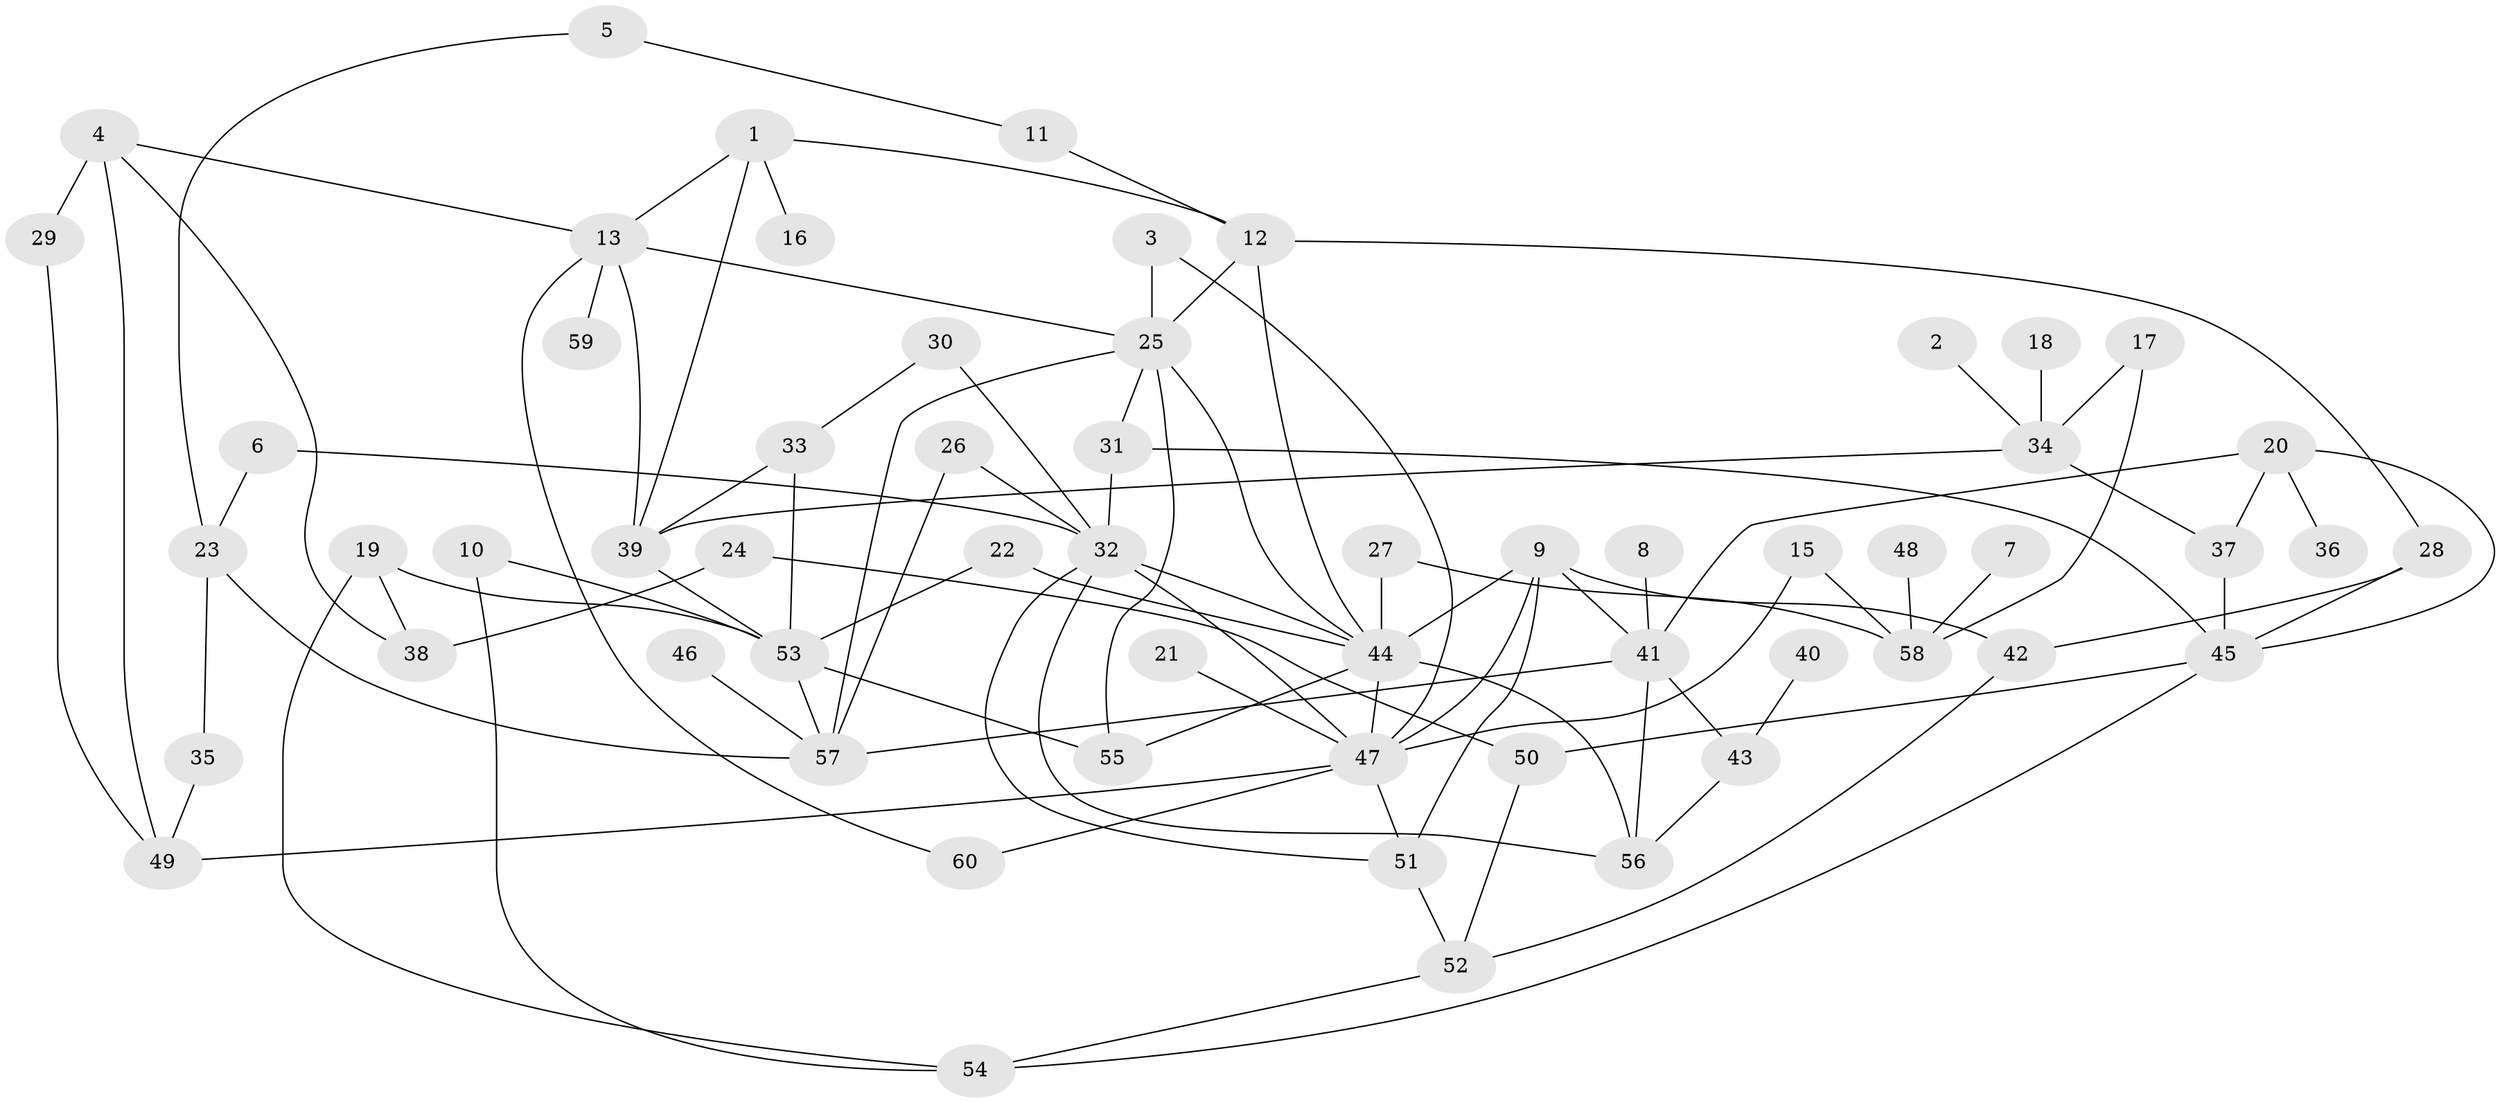 // original degree distribution, {2: 0.2916666666666667, 1: 0.18333333333333332, 5: 0.058333333333333334, 4: 0.15, 3: 0.2833333333333333, 6: 0.016666666666666666, 0: 0.008333333333333333, 7: 0.008333333333333333}
// Generated by graph-tools (version 1.1) at 2025/49/03/09/25 03:49:13]
// undirected, 59 vertices, 98 edges
graph export_dot {
graph [start="1"]
  node [color=gray90,style=filled];
  1;
  2;
  3;
  4;
  5;
  6;
  7;
  8;
  9;
  10;
  11;
  12;
  13;
  15;
  16;
  17;
  18;
  19;
  20;
  21;
  22;
  23;
  24;
  25;
  26;
  27;
  28;
  29;
  30;
  31;
  32;
  33;
  34;
  35;
  36;
  37;
  38;
  39;
  40;
  41;
  42;
  43;
  44;
  45;
  46;
  47;
  48;
  49;
  50;
  51;
  52;
  53;
  54;
  55;
  56;
  57;
  58;
  59;
  60;
  1 -- 12 [weight=1.0];
  1 -- 13 [weight=1.0];
  1 -- 16 [weight=1.0];
  1 -- 39 [weight=1.0];
  2 -- 34 [weight=1.0];
  3 -- 25 [weight=1.0];
  3 -- 47 [weight=1.0];
  4 -- 13 [weight=1.0];
  4 -- 29 [weight=1.0];
  4 -- 38 [weight=1.0];
  4 -- 49 [weight=1.0];
  5 -- 11 [weight=1.0];
  5 -- 23 [weight=1.0];
  6 -- 23 [weight=1.0];
  6 -- 32 [weight=1.0];
  7 -- 58 [weight=1.0];
  8 -- 41 [weight=1.0];
  9 -- 41 [weight=1.0];
  9 -- 42 [weight=1.0];
  9 -- 44 [weight=1.0];
  9 -- 47 [weight=1.0];
  9 -- 51 [weight=1.0];
  10 -- 53 [weight=1.0];
  10 -- 54 [weight=1.0];
  11 -- 12 [weight=1.0];
  12 -- 25 [weight=1.0];
  12 -- 28 [weight=1.0];
  12 -- 44 [weight=1.0];
  13 -- 25 [weight=1.0];
  13 -- 39 [weight=1.0];
  13 -- 59 [weight=1.0];
  13 -- 60 [weight=1.0];
  15 -- 47 [weight=1.0];
  15 -- 58 [weight=1.0];
  17 -- 34 [weight=1.0];
  17 -- 58 [weight=1.0];
  18 -- 34 [weight=1.0];
  19 -- 38 [weight=1.0];
  19 -- 53 [weight=1.0];
  19 -- 54 [weight=1.0];
  20 -- 36 [weight=1.0];
  20 -- 37 [weight=1.0];
  20 -- 41 [weight=1.0];
  20 -- 45 [weight=1.0];
  21 -- 47 [weight=1.0];
  22 -- 44 [weight=1.0];
  22 -- 53 [weight=1.0];
  23 -- 35 [weight=1.0];
  23 -- 57 [weight=1.0];
  24 -- 38 [weight=1.0];
  24 -- 50 [weight=1.0];
  25 -- 31 [weight=1.0];
  25 -- 44 [weight=1.0];
  25 -- 55 [weight=1.0];
  25 -- 57 [weight=1.0];
  26 -- 32 [weight=1.0];
  26 -- 57 [weight=1.0];
  27 -- 44 [weight=2.0];
  27 -- 58 [weight=1.0];
  28 -- 42 [weight=1.0];
  28 -- 45 [weight=2.0];
  29 -- 49 [weight=1.0];
  30 -- 32 [weight=1.0];
  30 -- 33 [weight=1.0];
  31 -- 32 [weight=1.0];
  31 -- 45 [weight=1.0];
  32 -- 44 [weight=1.0];
  32 -- 47 [weight=1.0];
  32 -- 51 [weight=1.0];
  32 -- 56 [weight=1.0];
  33 -- 39 [weight=1.0];
  33 -- 53 [weight=1.0];
  34 -- 37 [weight=1.0];
  34 -- 39 [weight=1.0];
  35 -- 49 [weight=1.0];
  37 -- 45 [weight=1.0];
  39 -- 53 [weight=1.0];
  40 -- 43 [weight=1.0];
  41 -- 43 [weight=1.0];
  41 -- 56 [weight=1.0];
  41 -- 57 [weight=1.0];
  42 -- 52 [weight=1.0];
  43 -- 56 [weight=1.0];
  44 -- 47 [weight=1.0];
  44 -- 55 [weight=1.0];
  44 -- 56 [weight=1.0];
  45 -- 50 [weight=1.0];
  45 -- 54 [weight=1.0];
  46 -- 57 [weight=1.0];
  47 -- 49 [weight=1.0];
  47 -- 51 [weight=1.0];
  47 -- 60 [weight=1.0];
  48 -- 58 [weight=1.0];
  50 -- 52 [weight=1.0];
  51 -- 52 [weight=1.0];
  52 -- 54 [weight=1.0];
  53 -- 55 [weight=1.0];
  53 -- 57 [weight=1.0];
}
